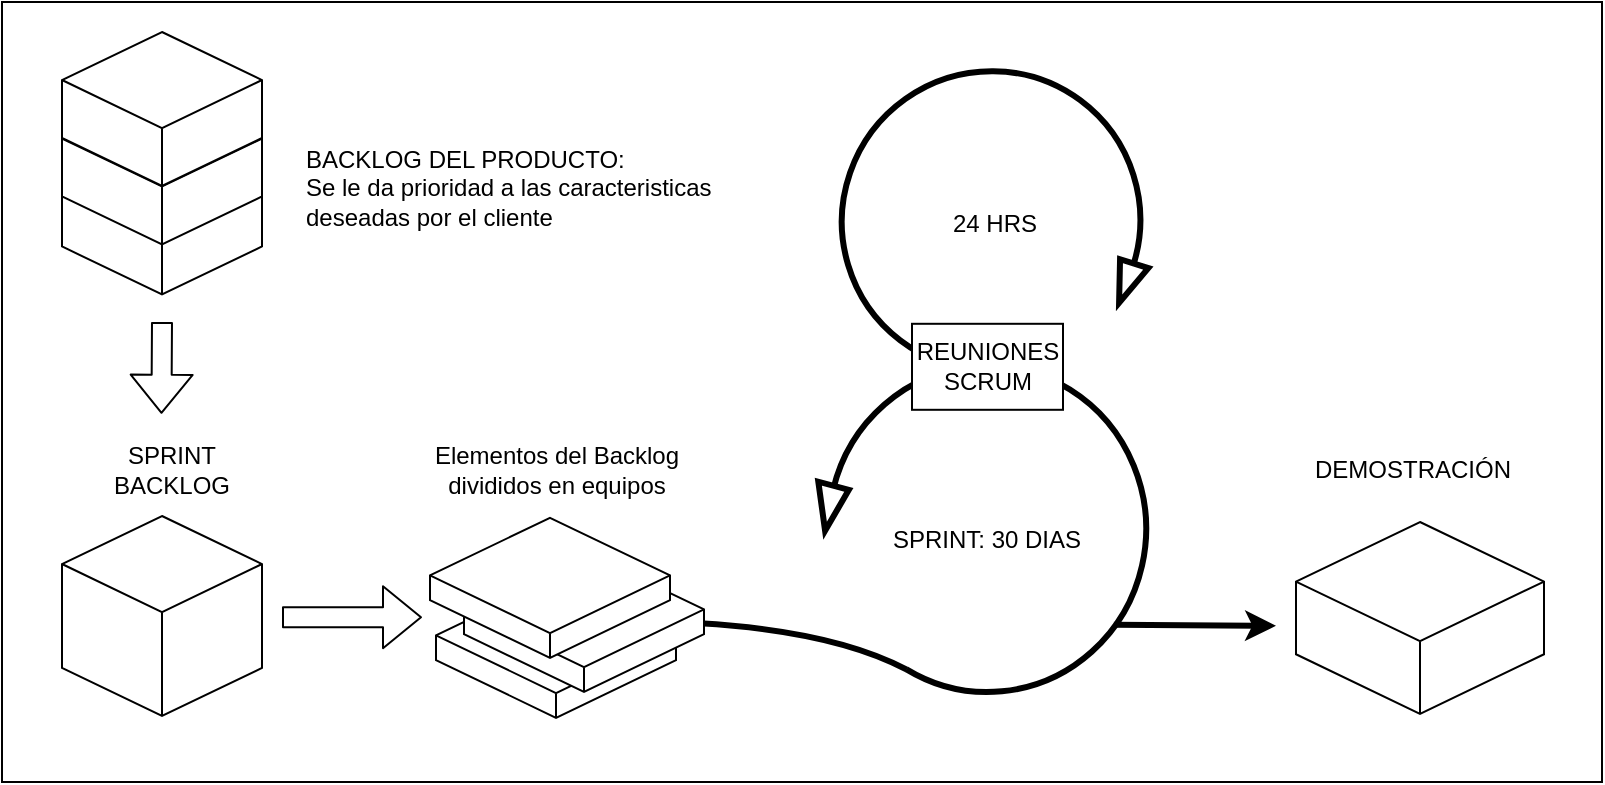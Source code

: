 <mxfile>
    <diagram id="enUQgzLPmGvCg0wOn5mp" name="Página-1">
        <mxGraphModel dx="742" dy="1512" grid="1" gridSize="10" guides="1" tooltips="1" connect="1" arrows="1" fold="1" page="1" pageScale="1" pageWidth="1169" pageHeight="827" math="0" shadow="0">
            <root>
                <mxCell id="0"/>
                <mxCell id="1" parent="0"/>
                <mxCell id="32" value="" style="rounded=0;whiteSpace=wrap;html=1;strokeWidth=1;fillColor=none;" parent="1" vertex="1">
                    <mxGeometry x="190" y="120" width="800" height="390" as="geometry"/>
                </mxCell>
                <mxCell id="4" value="" style="verticalLabelPosition=bottom;html=1;verticalAlign=top;strokeWidth=3;shape=mxgraph.lean_mapping.physical_pull;pointerEvents=1;flipH=0;flipV=1;rotation=32;" parent="1" vertex="1">
                    <mxGeometry x="609.11" y="154.98" width="154.24" height="151.28" as="geometry"/>
                </mxCell>
                <mxCell id="6" value="" style="verticalLabelPosition=bottom;html=1;verticalAlign=top;strokeWidth=3;shape=mxgraph.lean_mapping.physical_pull;pointerEvents=1;rotation=-180;" parent="1" vertex="1">
                    <mxGeometry x="598.16" y="301.253" width="164.545" height="164.547" as="geometry"/>
                </mxCell>
                <mxCell id="8" value="" style="curved=1;endArrow=none;html=1;strokeWidth=3;exitX=0.731;exitY=0.073;exitDx=0;exitDy=0;exitPerimeter=0;endFill=0;" parent="1" source="6" edge="1">
                    <mxGeometry width="50" height="50" relative="1" as="geometry">
                        <mxPoint x="631.069" y="439.472" as="sourcePoint"/>
                        <mxPoint x="502.724" y="429.6" as="targetPoint"/>
                        <Array as="points">
                            <mxPoint x="596.514" y="429.6"/>
                        </Array>
                    </mxGeometry>
                </mxCell>
                <mxCell id="9" value="" style="endArrow=classic;html=1;strokeWidth=3;exitX=0.102;exitY=0.209;exitDx=0;exitDy=0;exitPerimeter=0;" parent="1" source="6" edge="1">
                    <mxGeometry width="50" height="50" relative="1" as="geometry">
                        <mxPoint x="782.45" y="447.7" as="sourcePoint"/>
                        <mxPoint x="827" y="431.9" as="targetPoint"/>
                    </mxGeometry>
                </mxCell>
                <mxCell id="11" value="24 HRS" style="text;html=1;strokeColor=none;fillColor=none;align=center;verticalAlign=middle;whiteSpace=wrap;rounded=0;strokeWidth=3;" parent="1" vertex="1">
                    <mxGeometry x="636.866" y="205.934" width="98.727" height="49.364" as="geometry"/>
                </mxCell>
                <mxCell id="15" value="REUNIONES SCRUM" style="rounded=0;whiteSpace=wrap;html=1;strokeWidth=1;" parent="1" vertex="1">
                    <mxGeometry x="645" y="280.9" width="75.5" height="43" as="geometry"/>
                </mxCell>
                <mxCell id="16" value="" style="html=1;whiteSpace=wrap;shape=isoCube2;backgroundOutline=1;isoAngle=15;strokeWidth=1;" parent="1" vertex="1">
                    <mxGeometry x="837" y="380" width="124" height="95.9" as="geometry"/>
                </mxCell>
                <mxCell id="20" value="" style="html=1;whiteSpace=wrap;shape=isoCube2;backgroundOutline=1;isoAngle=15;strokeWidth=1;" parent="1" vertex="1">
                    <mxGeometry x="220" y="377" width="100" height="100" as="geometry"/>
                </mxCell>
                <mxCell id="21" value="" style="shape=flexArrow;endArrow=classic;html=1;strokeWidth=1;" parent="1" edge="1">
                    <mxGeometry width="50" height="50" relative="1" as="geometry">
                        <mxPoint x="330" y="427.58" as="sourcePoint"/>
                        <mxPoint x="400" y="427.58" as="targetPoint"/>
                    </mxGeometry>
                </mxCell>
                <mxCell id="26" value="" style="shape=flexArrow;endArrow=classic;html=1;strokeWidth=1;" parent="1" edge="1">
                    <mxGeometry width="50" height="50" relative="1" as="geometry">
                        <mxPoint x="270" y="280" as="sourcePoint"/>
                        <mxPoint x="269.73" y="325.9" as="targetPoint"/>
                    </mxGeometry>
                </mxCell>
                <mxCell id="28" value="BACKLOG DEL PRODUCTO:&lt;br&gt;Se le da prioridad a las caracteristicas deseadas por el cliente" style="rounded=0;whiteSpace=wrap;html=1;strokeWidth=1;fillColor=none;strokeColor=none;align=left;" parent="1" vertex="1">
                    <mxGeometry x="340" y="191.25" width="209" height="43" as="geometry"/>
                </mxCell>
                <mxCell id="29" value="SPRINT BACKLOG" style="rounded=0;whiteSpace=wrap;html=1;strokeWidth=1;fillColor=none;strokeColor=none;align=center;" parent="1" vertex="1">
                    <mxGeometry x="230" y="332.9" width="90" height="43" as="geometry"/>
                </mxCell>
                <mxCell id="30" value="Elementos del Backlog divididos en equipos" style="rounded=0;whiteSpace=wrap;html=1;strokeWidth=1;fillColor=none;strokeColor=none;align=center;" parent="1" vertex="1">
                    <mxGeometry x="401.5" y="332.9" width="131" height="43" as="geometry"/>
                </mxCell>
                <mxCell id="31" value="DEMOSTRACIÓN" style="rounded=0;whiteSpace=wrap;html=1;strokeWidth=1;fillColor=none;strokeColor=none;align=center;" parent="1" vertex="1">
                    <mxGeometry x="830" y="332.9" width="131" height="43" as="geometry"/>
                </mxCell>
                <mxCell id="33" value="SPRINT: 30 DIAS" style="rounded=0;whiteSpace=wrap;html=1;strokeWidth=1;fillColor=none;strokeColor=none;align=center;" parent="1" vertex="1">
                    <mxGeometry x="617.25" y="367.0" width="131" height="43" as="geometry"/>
                </mxCell>
                <mxCell id="34" value="" style="group" vertex="1" connectable="0" parent="1">
                    <mxGeometry x="404" y="377.9" width="137" height="100" as="geometry"/>
                </mxCell>
                <mxCell id="17" value="" style="html=1;whiteSpace=wrap;shape=isoCube2;backgroundOutline=1;isoAngle=15;strokeWidth=1;" parent="34" vertex="1">
                    <mxGeometry x="3" y="30" width="120" height="70" as="geometry"/>
                </mxCell>
                <mxCell id="18" value="" style="html=1;whiteSpace=wrap;shape=isoCube2;backgroundOutline=1;isoAngle=15;strokeWidth=1;" parent="34" vertex="1">
                    <mxGeometry x="17" y="17" width="120" height="70" as="geometry"/>
                </mxCell>
                <mxCell id="19" value="" style="html=1;whiteSpace=wrap;shape=isoCube2;backgroundOutline=1;isoAngle=15;strokeWidth=1;" parent="34" vertex="1">
                    <mxGeometry width="120" height="70" as="geometry"/>
                </mxCell>
                <mxCell id="36" value="" style="group" vertex="1" connectable="0" parent="1">
                    <mxGeometry x="220" y="135.0" width="100" height="131.25" as="geometry"/>
                </mxCell>
                <mxCell id="22" value="" style="html=1;whiteSpace=wrap;shape=isoCube2;backgroundOutline=1;isoAngle=15;strokeWidth=1;" parent="36" vertex="1">
                    <mxGeometry y="54.25" width="100" height="77" as="geometry"/>
                </mxCell>
                <mxCell id="23" value="" style="html=1;whiteSpace=wrap;shape=isoCube2;backgroundOutline=1;isoAngle=15;strokeWidth=1;" parent="36" vertex="1">
                    <mxGeometry y="29.23" width="100" height="77" as="geometry"/>
                </mxCell>
                <mxCell id="35" value="" style="html=1;whiteSpace=wrap;shape=isoCube2;backgroundOutline=1;isoAngle=15;strokeWidth=1;" vertex="1" parent="36">
                    <mxGeometry width="100" height="77" as="geometry"/>
                </mxCell>
            </root>
        </mxGraphModel>
    </diagram>
</mxfile>